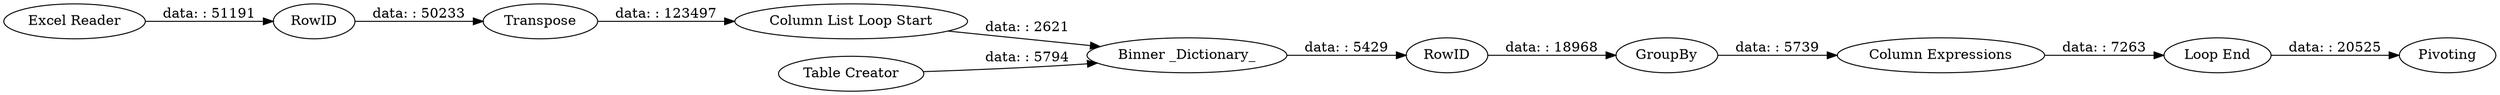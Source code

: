 digraph {
	"-4906952498317483457_9" [label=RowID]
	"-4906952498317483457_8" [label=GroupBy]
	"-4906952498317483457_6" [label="Binner _Dictionary_"]
	"-4906952498317483457_10" [label="Loop End"]
	"-4906952498317483457_2" [label=Transpose]
	"-4906952498317483457_3" [label=RowID]
	"-4906952498317483457_4" [label="Column List Loop Start"]
	"-4906952498317483457_7" [label="Table Creator"]
	"-4906952498317483457_1" [label="Excel Reader"]
	"-4906952498317483457_12" [label=Pivoting]
	"-4906952498317483457_11" [label="Column Expressions"]
	"-4906952498317483457_4" -> "-4906952498317483457_6" [label="data: : 2621"]
	"-4906952498317483457_10" -> "-4906952498317483457_12" [label="data: : 20525"]
	"-4906952498317483457_1" -> "-4906952498317483457_3" [label="data: : 51191"]
	"-4906952498317483457_3" -> "-4906952498317483457_2" [label="data: : 50233"]
	"-4906952498317483457_8" -> "-4906952498317483457_11" [label="data: : 5739"]
	"-4906952498317483457_11" -> "-4906952498317483457_10" [label="data: : 7263"]
	"-4906952498317483457_6" -> "-4906952498317483457_9" [label="data: : 5429"]
	"-4906952498317483457_2" -> "-4906952498317483457_4" [label="data: : 123497"]
	"-4906952498317483457_7" -> "-4906952498317483457_6" [label="data: : 5794"]
	"-4906952498317483457_9" -> "-4906952498317483457_8" [label="data: : 18968"]
	rankdir=LR
}
